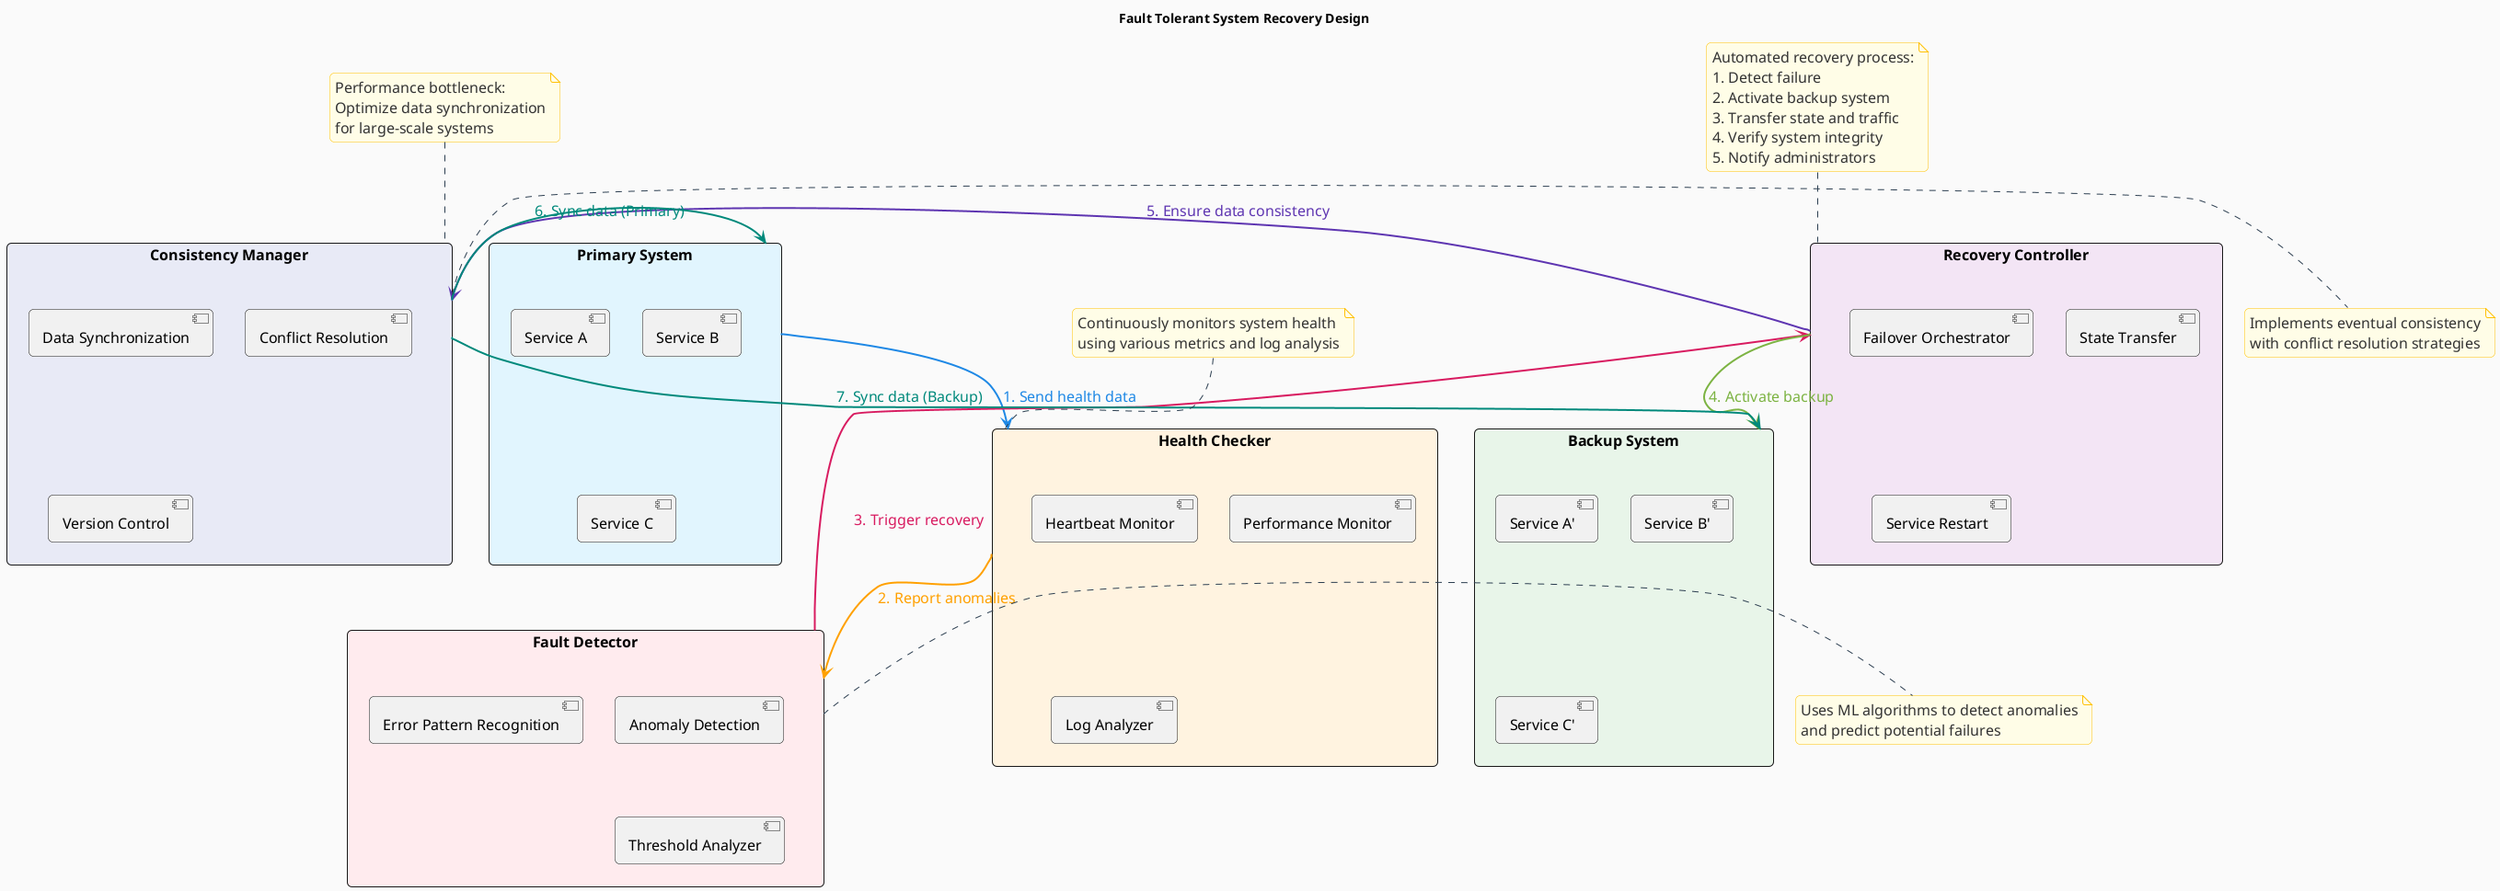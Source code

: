 @startuml Fault Tolerant System Recovery Design

allowmixing
!pragma layout dot

skinparam {
    backgroundColor #FAFAFA
    handwritten false
    defaultFontName Arial
    defaultFontSize 16
    roundcorner 10
    shadowing false
    ArrowColor #2C3E50
    ActorBorderColor #2C3E50
    LifeLineBorderColor #2C3E50
    LifeLineBackgroundColor #A9DCDF
    ParticipantBorderColor #2C3E50
    ParticipantBackgroundColor #A9DCDF
    ParticipantFontName Arial
    ParticipantFontSize 12
    ParticipantFontColor #2C3E50
    ActorBackgroundColor #A9DCDF
    ActorFontColor #2C3E50
    ActorFontSize 12
    ActorFontName Arial
    NoteFontName Arial
    NoteFontSize 16
    NoteFontColor #333333
    NoteBackgroundColor #FFFDE7
    NoteBorderColor #FFC107
}

title Fault Tolerant System Recovery Design

rectangle "Primary System" as Primary #E1F5FE {
    component "Service A" as ServiceA
    component "Service B" as ServiceB
    component "Service C" as ServiceC
}

rectangle "Backup System" as Backup #E8F5E9 {
    component "Service A'" as ServiceA_Backup
    component "Service B'" as ServiceB_Backup
    component "Service C'" as ServiceC_Backup
}

rectangle "Health Checker" as HealthChecker #FFF3E0 {
    component "Heartbeat Monitor" as HeartbeatMonitor
    component "Performance Monitor" as PerformanceMonitor
    component "Log Analyzer" as LogAnalyzer
}

rectangle "Fault Detector" as FaultDetector #FFEBEE {
    component "Anomaly Detection" as AnomalyDetection
    component "Error Pattern Recognition" as ErrorPatternRecognition
    component "Threshold Analyzer" as ThresholdAnalyzer
}

rectangle "Consistency Manager" as ConsistencyManager #E8EAF6 {
    component "Data Synchronization" as DataSync
    component "Conflict Resolution" as ConflictResolution
    component "Version Control" as VersionControl
}

rectangle "Recovery Controller" as RecoveryController #F3E5F5 {
    component "Failover Orchestrator" as FailoverOrchestrator
    component "State Transfer" as StateTransfer
    component "Service Restart" as ServiceRestart
}

Primary -[#1E88E5,thickness=2]-> HealthChecker : <color:#1E88E5>1. Send health data
HealthChecker -[#FFA000,thickness=2]-> FaultDetector : <color:#FFA000>2. Report anomalies
FaultDetector -[#D81B60,thickness=2]-> RecoveryController : <color:#D81B60>3. Trigger recovery
RecoveryController -[#7CB342,thickness=2]-> Backup : <color:#7CB342>4. Activate backup
RecoveryController -[#5E35B1,thickness=2]-> ConsistencyManager : <color:#5E35B1>5. Ensure data consistency
ConsistencyManager -[#00897B,thickness=2]-> Primary : <color:#00897B>6. Sync data (Primary)
ConsistencyManager -[#00897B,thickness=2]-> Backup : <color:#00897B>7. Sync data (Backup)

note top of HealthChecker
  Continuously monitors system health
  using various metrics and log analysis
end note

note right of FaultDetector
  Uses ML algorithms to detect anomalies
  and predict potential failures
end note

note right of ConsistencyManager
  Implements eventual consistency
  with conflict resolution strategies
end note

note top of RecoveryController
  Automated recovery process:
  1. Detect failure
  2. Activate backup system
  3. Transfer state and traffic
  4. Verify system integrity
  5. Notify administrators
end note

note "Performance bottleneck:\nOptimize data synchronization\nfor large-scale systems" as PerformanceNote
PerformanceNote .. ConsistencyManager

@enduml
